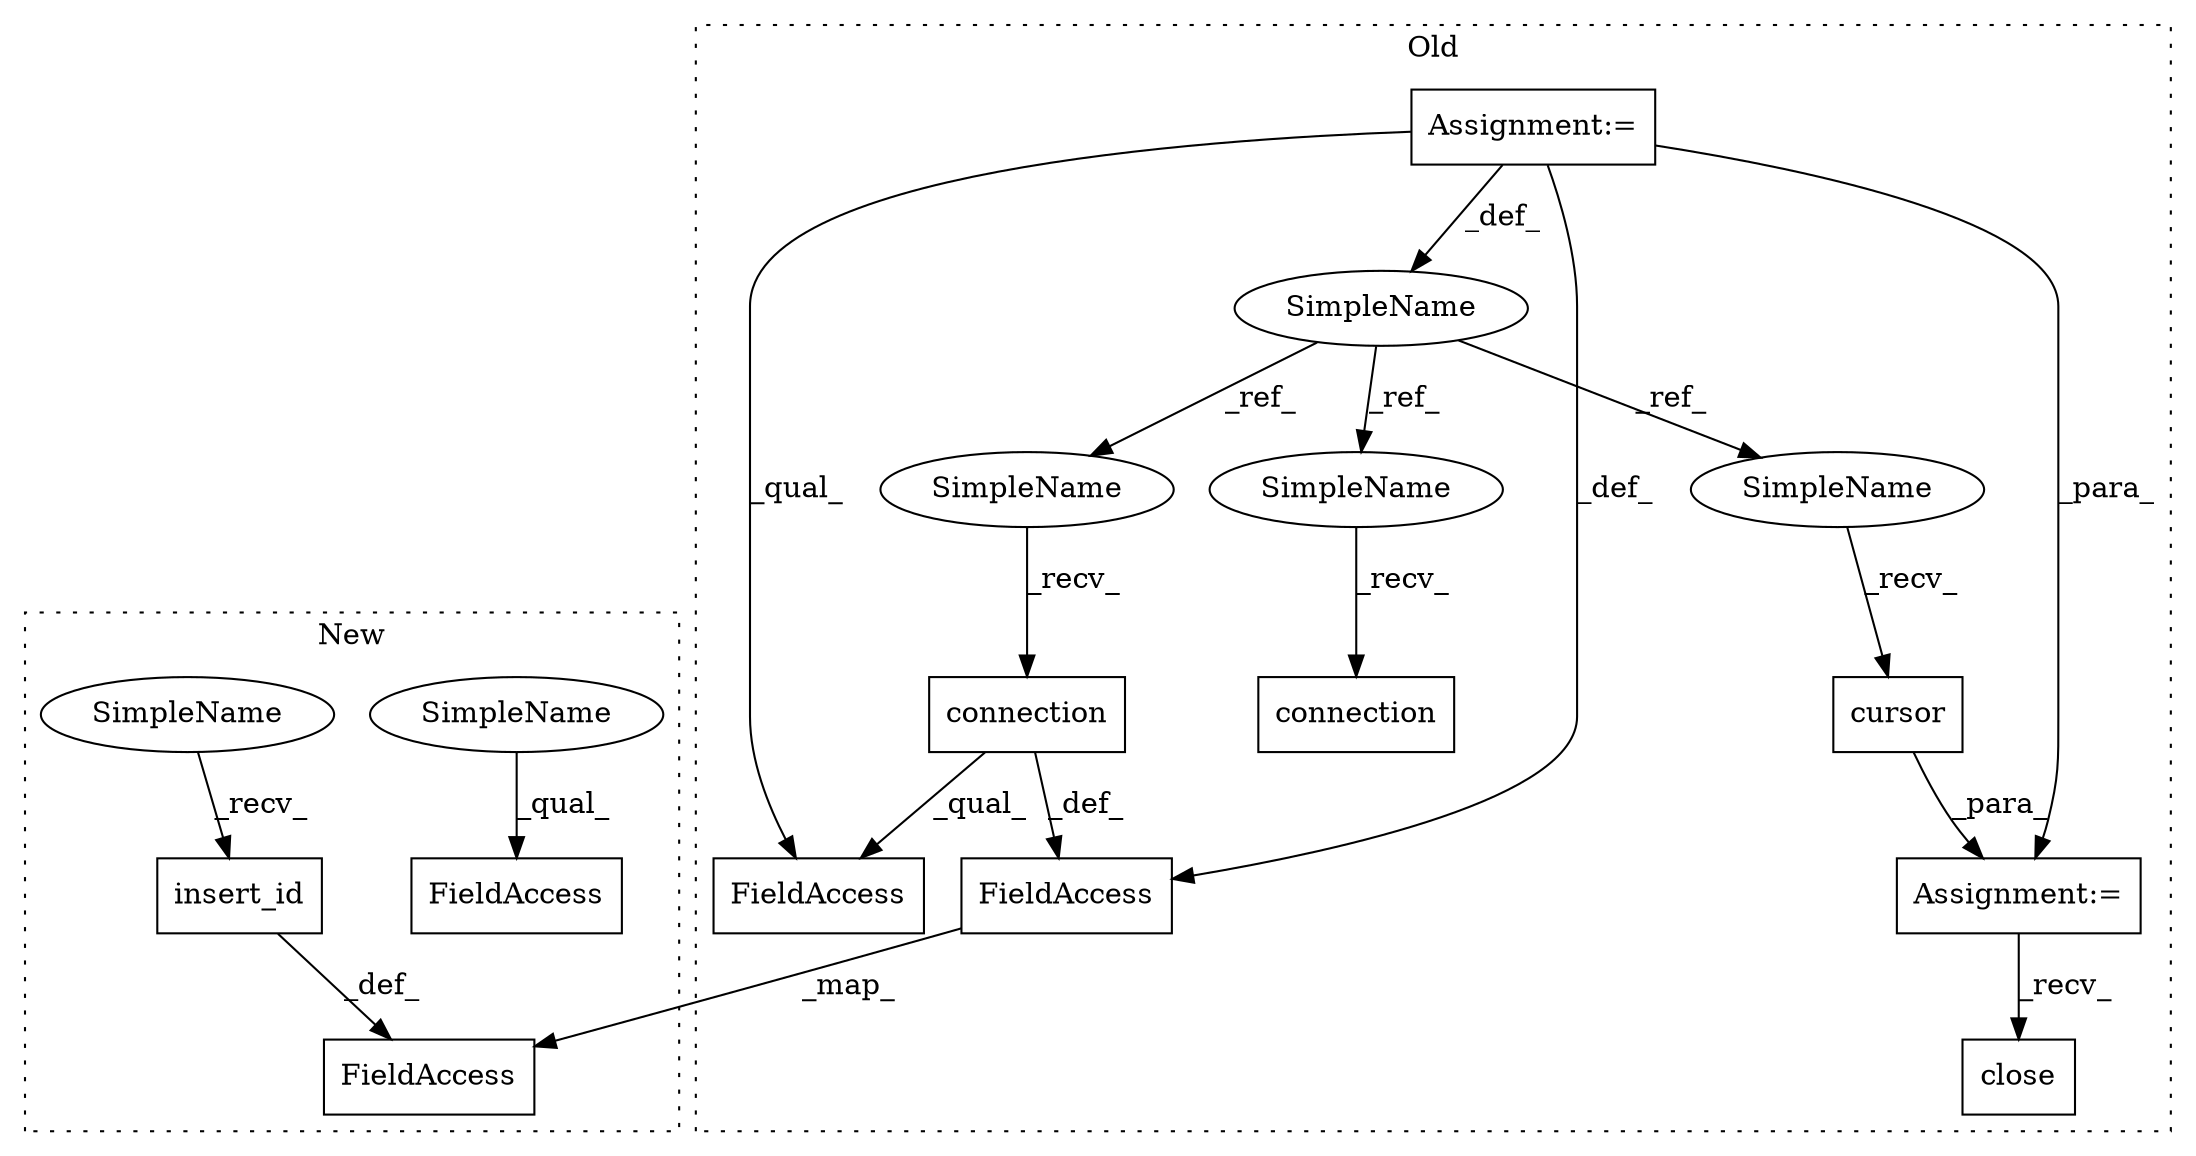 digraph G {
subgraph cluster0 {
1 [label="connection" a="32" s="540" l="12" shape="box"];
4 [label="SimpleName" a="42" s="200" l="2" shape="ellipse"];
5 [label="cursor" a="32" s="354" l="8" shape="box"];
6 [label="FieldAccess" a="22" s="537" l="25" shape="box"];
7 [label="connection" a="32" s="571" l="12" shape="box"];
8 [label="Assignment:=" a="7" s="200" l="2" shape="box"];
9 [label="Assignment:=" a="7" s="350" l="1" shape="box"];
10 [label="close" a="32" s="602" l="7" shape="box"];
12 [label="FieldAccess" a="22" s="529" l="7" shape="box"];
13 [label="SimpleName" a="42" s="537" l="2" shape="ellipse"];
14 [label="SimpleName" a="42" s="568" l="2" shape="ellipse"];
15 [label="SimpleName" a="42" s="351" l="2" shape="ellipse"];
label = "Old";
style="dotted";
}
subgraph cluster1 {
2 [label="insert_id" a="32" s="570" l="11" shape="box"];
3 [label="FieldAccess" a="22" s="391" l="8" shape="box"];
11 [label="FieldAccess" a="22" s="557" l="7" shape="box"];
16 [label="SimpleName" a="42" s="391" l="4" shape="ellipse"];
17 [label="SimpleName" a="42" s="565" l="4" shape="ellipse"];
label = "New";
style="dotted";
}
1 -> 12 [label="_def_"];
1 -> 6 [label="_qual_"];
2 -> 11 [label="_def_"];
4 -> 13 [label="_ref_"];
4 -> 14 [label="_ref_"];
4 -> 15 [label="_ref_"];
5 -> 9 [label="_para_"];
8 -> 12 [label="_def_"];
8 -> 9 [label="_para_"];
8 -> 4 [label="_def_"];
8 -> 6 [label="_qual_"];
9 -> 10 [label="_recv_"];
12 -> 11 [label="_map_"];
13 -> 1 [label="_recv_"];
14 -> 7 [label="_recv_"];
15 -> 5 [label="_recv_"];
16 -> 3 [label="_qual_"];
17 -> 2 [label="_recv_"];
}